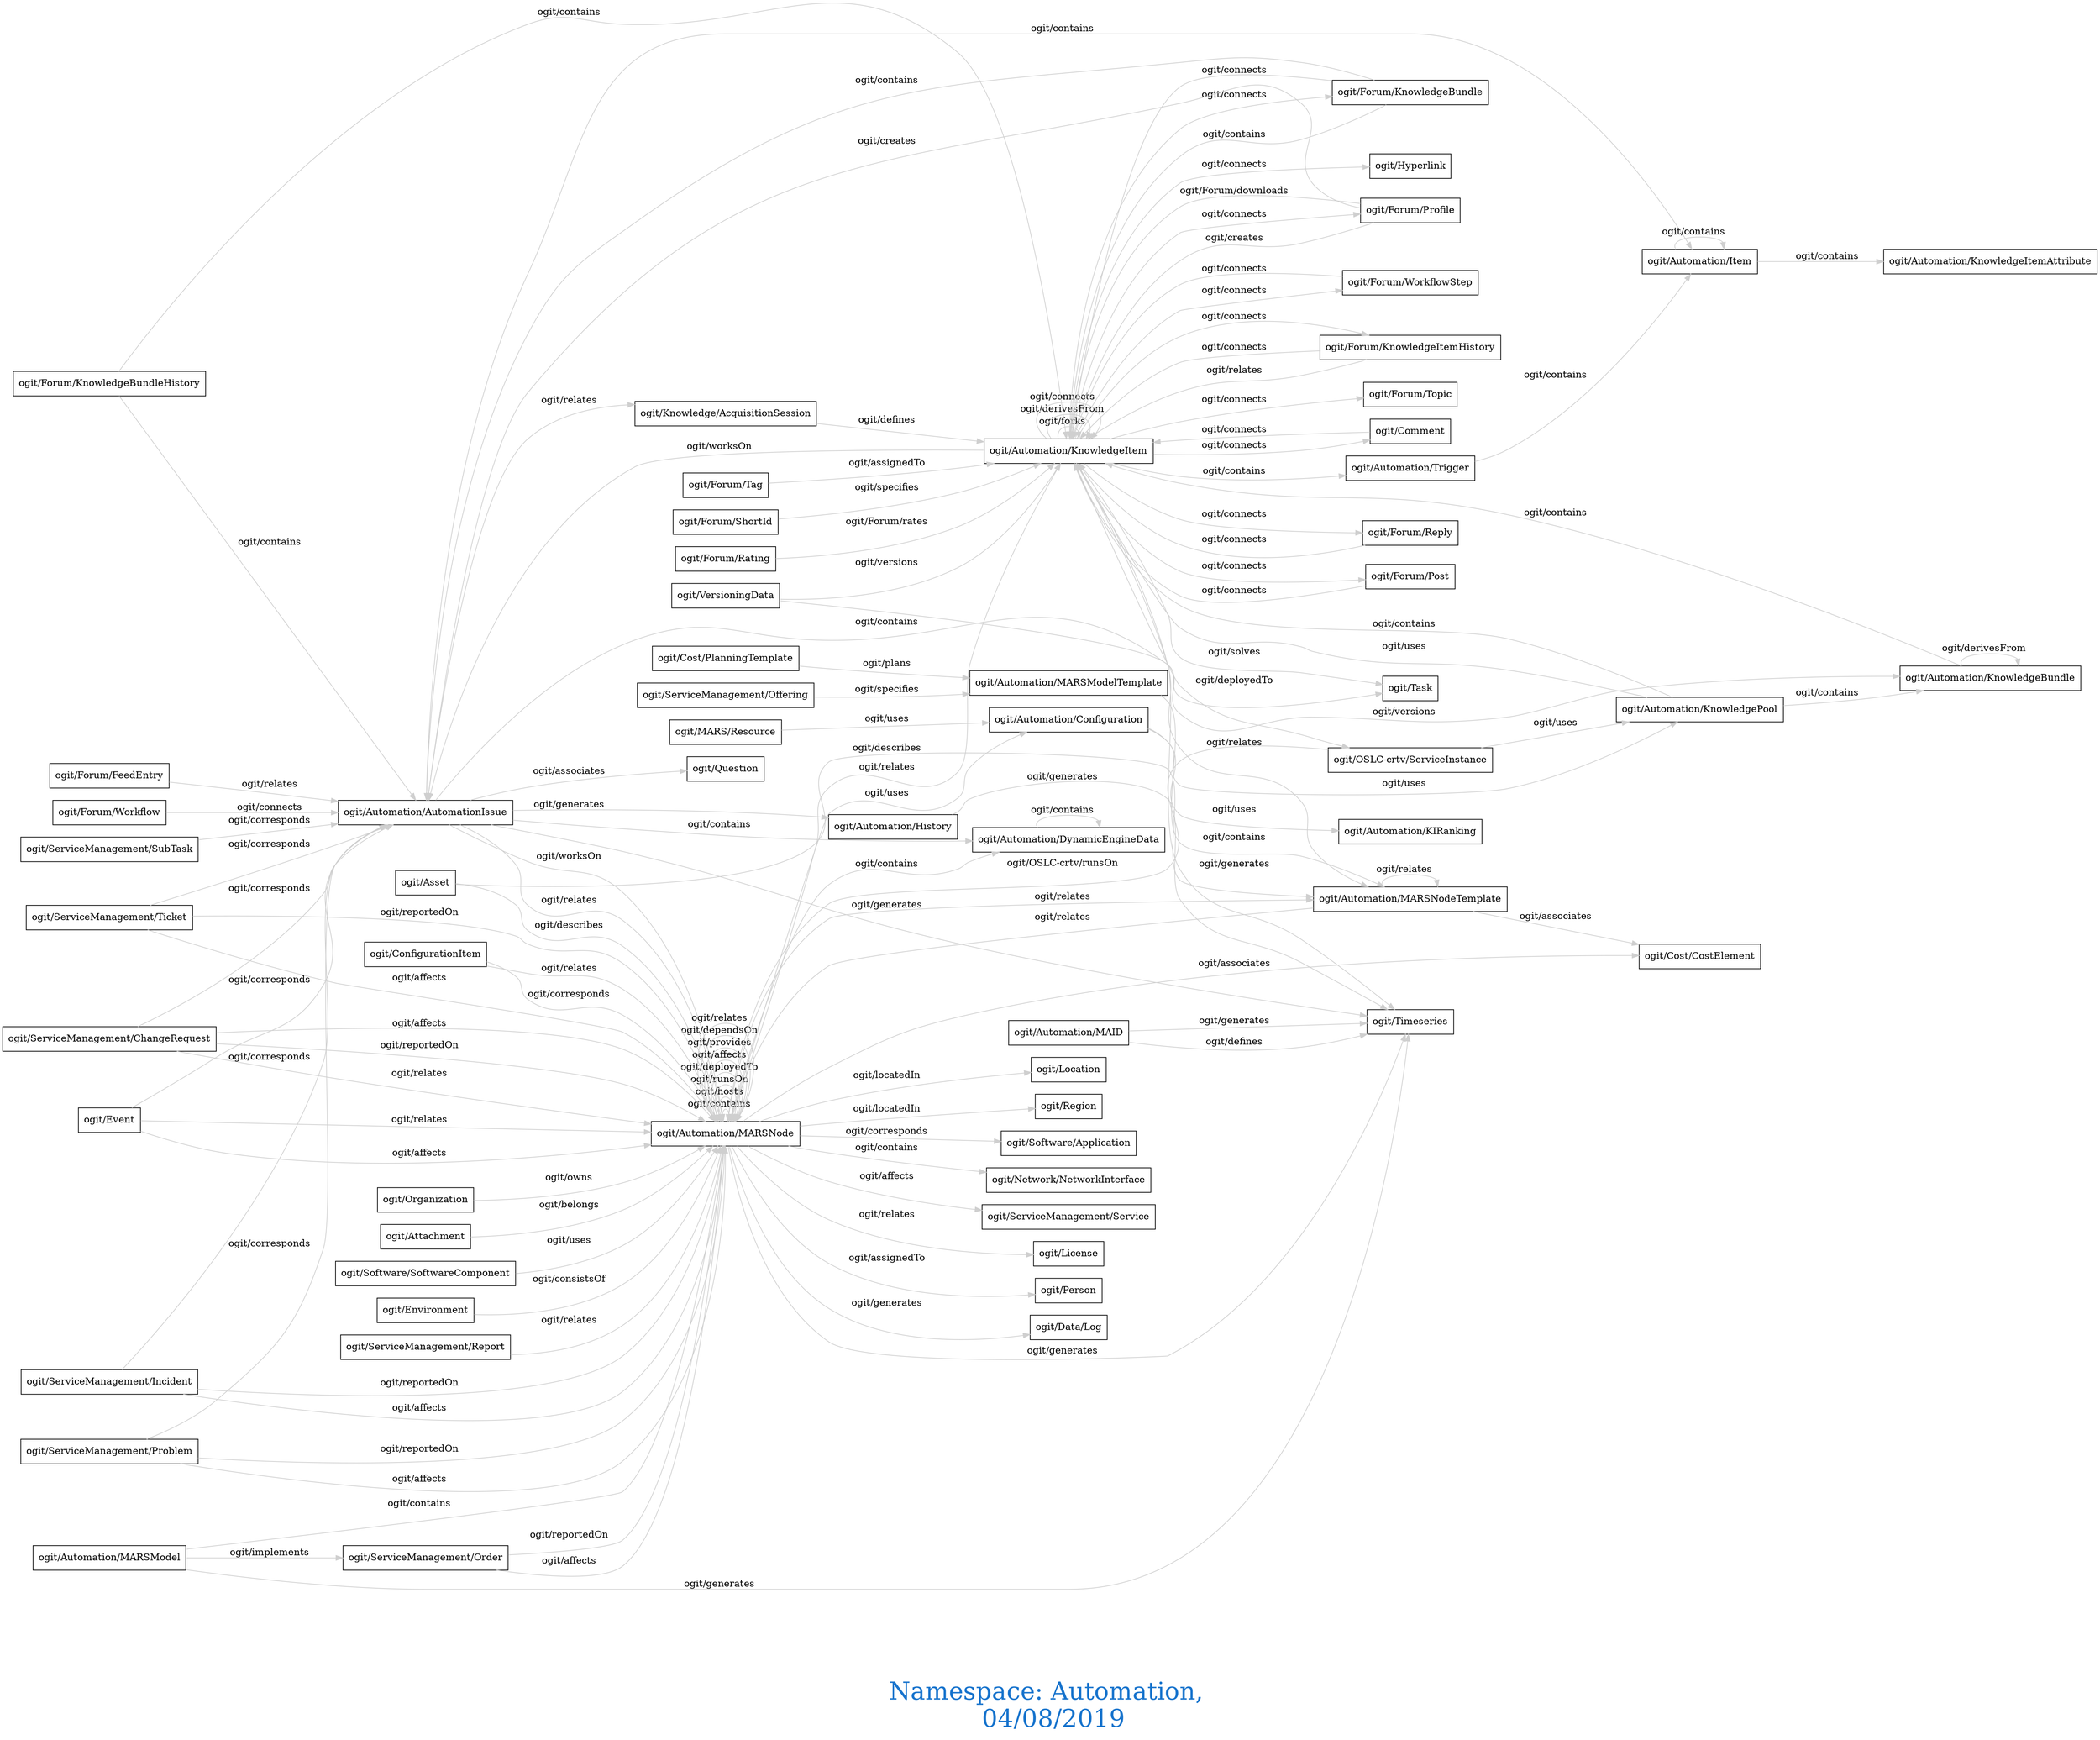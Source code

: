 digraph OGIT_ontology {
 graph [ rankdir= LR,fontsize = 36,
fontcolor= dodgerblue3,label = "\n\n\nNamespace: Automation, \n 04/08/2019"];
node[shape=polygon];
edge [  color="gray81"];

   "ogit/Automation/AutomationIssue" -> "ogit/Task" [label="ogit/contains    "];
   "ogit/Automation/AutomationIssue" -> "ogit/Automation/DynamicEngineData" [label="ogit/contains    "];
   "ogit/Automation/AutomationIssue" -> "ogit/Automation/Item" [label="ogit/contains    "];
   "ogit/Automation/DynamicEngineData" -> "ogit/Automation/DynamicEngineData" [label="ogit/contains    "];
   "ogit/Automation/Item" -> "ogit/Automation/KnowledgeItemAttribute" [label="ogit/contains    "];
   "ogit/Automation/Item" -> "ogit/Automation/Item" [label="ogit/contains    "];
   "ogit/Automation/KnowledgeBundle" -> "ogit/Automation/KnowledgeItem" [label="ogit/contains    "];
   "ogit/Automation/KnowledgeItem" -> "ogit/Automation/Trigger" [label="ogit/contains    "];
   "ogit/Automation/KnowledgePool" -> "ogit/Automation/KnowledgeBundle" [label="ogit/contains    "];
   "ogit/Automation/KnowledgePool" -> "ogit/Automation/KnowledgeItem" [label="ogit/contains    "];
   "ogit/Automation/MARSModel" -> "ogit/Automation/MARSNode" [label="ogit/contains    "];
   "ogit/Automation/MARSModelTemplate" -> "ogit/Automation/MARSNodeTemplate" [label="ogit/contains    "];
   "ogit/Automation/MARSNode" -> "ogit/Network/NetworkInterface" [label="ogit/contains    "];
   "ogit/Automation/MARSNode" -> "ogit/Automation/MARSNode" [label="ogit/contains    "];
   "ogit/Automation/MARSNode" -> "ogit/Automation/DynamicEngineData" [label="ogit/contains    "];
   "ogit/Automation/Trigger" -> "ogit/Automation/Item" [label="ogit/contains    "];
   "ogit/Forum/KnowledgeBundle" -> "ogit/Automation/AutomationIssue" [label="ogit/contains    "];
   "ogit/Forum/KnowledgeBundle" -> "ogit/Automation/KnowledgeItem" [label="ogit/contains    "];
   "ogit/Forum/KnowledgeBundleHistory" -> "ogit/Automation/AutomationIssue" [label="ogit/contains    "];
   "ogit/Forum/KnowledgeBundleHistory" -> "ogit/Automation/KnowledgeItem" [label="ogit/contains    "];
   "ogit/Automation/MAID" -> "ogit/Timeseries" [label="ogit/defines    "];
   "ogit/Knowledge/AcquisitionSession" -> "ogit/Automation/KnowledgeItem" [label="ogit/defines    "];
   "ogit/Automation/MARSNode" -> "ogit/Automation/MARSNode" [label="ogit/hosts    "];
   "ogit/Automation/MARSNode" -> "ogit/Automation/MARSNode" [label="ogit/runsOn    "];
   "ogit/Automation/AutomationIssue" -> "ogit/Automation/MARSNode" [label="ogit/worksOn    "];
   "ogit/Automation/KnowledgeItem" -> "ogit/Automation/AutomationIssue" [label="ogit/worksOn    "];
   "ogit/Automation/MARSNode" -> "ogit/Person" [label="ogit/assignedTo    "];
   "ogit/Forum/Tag" -> "ogit/Automation/KnowledgeItem" [label="ogit/assignedTo    "];
   "ogit/Automation/AutomationIssue" -> "ogit/Timeseries" [label="ogit/generates    "];
   "ogit/Automation/AutomationIssue" -> "ogit/Automation/History" [label="ogit/generates    "];
   "ogit/Automation/History" -> "ogit/Timeseries" [label="ogit/generates    "];
   "ogit/Automation/KnowledgeItem" -> "ogit/Timeseries" [label="ogit/generates    "];
   "ogit/Automation/MAID" -> "ogit/Timeseries" [label="ogit/generates    "];
   "ogit/Automation/MARSModel" -> "ogit/Timeseries" [label="ogit/generates    "];
   "ogit/Automation/MARSNode" -> "ogit/Data/Log" [label="ogit/generates    "];
   "ogit/Automation/MARSNode" -> "ogit/Timeseries" [label="ogit/generates    "];
   "ogit/Forum/ShortId" -> "ogit/Automation/KnowledgeItem" [label="ogit/specifies    "];
   "ogit/ServiceManagement/Offering" -> "ogit/Automation/MARSModelTemplate" [label="ogit/specifies    "];
   "ogit/Automation/KnowledgeItem" -> "ogit/Task" [label="ogit/solves    "];
   "ogit/Automation/KnowledgeItem" -> "ogit/Automation/KnowledgeItem" [label="ogit/forks    "];
   "ogit/Automation/KnowledgeBundle" -> "ogit/Automation/KnowledgeBundle" [label="ogit/derivesFrom    "];
   "ogit/Automation/KnowledgeItem" -> "ogit/Automation/KnowledgeItem" [label="ogit/derivesFrom    "];
   "ogit/Asset" -> "ogit/Automation/MARSNodeTemplate" [label="ogit/describes    "];
   "ogit/Asset" -> "ogit/Automation/MARSNode" [label="ogit/describes    "];
   "ogit/Forum/Profile" -> "ogit/Automation/AutomationIssue" [label="ogit/creates    "];
   "ogit/Forum/Profile" -> "ogit/Automation/KnowledgeItem" [label="ogit/creates    "];
   "ogit/Automation/AutomationIssue" -> "ogit/Question" [label="ogit/associates    "];
   "ogit/Automation/MARSNode" -> "ogit/Cost/CostElement" [label="ogit/associates    "];
   "ogit/Automation/MARSNodeTemplate" -> "ogit/Cost/CostElement" [label="ogit/associates    "];
   "ogit/Automation/KnowledgeItem" -> "ogit/Forum/WorkflowStep" [label="ogit/connects    "];
   "ogit/Automation/KnowledgeItem" -> "ogit/Forum/KnowledgeItemHistory" [label="ogit/connects    "];
   "ogit/Automation/KnowledgeItem" -> "ogit/Forum/Profile" [label="ogit/connects    "];
   "ogit/Automation/KnowledgeItem" -> "ogit/Forum/Topic" [label="ogit/connects    "];
   "ogit/Automation/KnowledgeItem" -> "ogit/Comment" [label="ogit/connects    "];
   "ogit/Automation/KnowledgeItem" -> "ogit/Forum/Reply" [label="ogit/connects    "];
   "ogit/Automation/KnowledgeItem" -> "ogit/Forum/KnowledgeBundle" [label="ogit/connects    "];
   "ogit/Automation/KnowledgeItem" -> "ogit/Automation/KnowledgeItem" [label="ogit/connects    "];
   "ogit/Automation/KnowledgeItem" -> "ogit/Forum/Post" [label="ogit/connects    "];
   "ogit/Automation/KnowledgeItem" -> "ogit/Hyperlink" [label="ogit/connects    "];
   "ogit/Forum/KnowledgeBundle" -> "ogit/Automation/KnowledgeItem" [label="ogit/connects    "];
   "ogit/Forum/KnowledgeItemHistory" -> "ogit/Automation/KnowledgeItem" [label="ogit/connects    "];
   "ogit/Forum/Post" -> "ogit/Automation/KnowledgeItem" [label="ogit/connects    "];
   "ogit/Forum/Reply" -> "ogit/Automation/KnowledgeItem" [label="ogit/connects    "];
   "ogit/Forum/Workflow" -> "ogit/Automation/AutomationIssue" [label="ogit/connects    "];
   "ogit/Forum/WorkflowStep" -> "ogit/Automation/KnowledgeItem" [label="ogit/connects    "];
   "ogit/Comment" -> "ogit/Automation/KnowledgeItem" [label="ogit/connects    "];
   "ogit/Automation/KnowledgeItem" -> "ogit/OSLC-crtv/ServiceInstance" [label="ogit/deployedTo    "];
   "ogit/Automation/MARSNode" -> "ogit/Automation/MARSNode" [label="ogit/deployedTo    "];
   "ogit/Automation/MARSNode" -> "ogit/Location" [label="ogit/locatedIn    "];
   "ogit/Automation/MARSNode" -> "ogit/Region" [label="ogit/locatedIn    "];
   "ogit/VersioningData" -> "ogit/Automation/KnowledgeBundle" [label="ogit/versions    "];
   "ogit/VersioningData" -> "ogit/Automation/KnowledgeItem" [label="ogit/versions    "];
   "ogit/Automation/MARSNode" -> "ogit/Software/Application" [label="ogit/corresponds    "];
   "ogit/ServiceManagement/ChangeRequest" -> "ogit/Automation/AutomationIssue" [label="ogit/corresponds    "];
   "ogit/ServiceManagement/Incident" -> "ogit/Automation/AutomationIssue" [label="ogit/corresponds    "];
   "ogit/ServiceManagement/Problem" -> "ogit/Automation/AutomationIssue" [label="ogit/corresponds    "];
   "ogit/ServiceManagement/SubTask" -> "ogit/Automation/AutomationIssue" [label="ogit/corresponds    "];
   "ogit/ServiceManagement/Ticket" -> "ogit/Automation/AutomationIssue" [label="ogit/corresponds    "];
   "ogit/ConfigurationItem" -> "ogit/Automation/MARSNode" [label="ogit/corresponds    "];
   "ogit/Event" -> "ogit/Automation/AutomationIssue" [label="ogit/corresponds    "];
   "ogit/Forum/Rating" -> "ogit/Automation/KnowledgeItem" [label="ogit/Forum/rates    "];
   "ogit/Automation/MARSNode" -> "ogit/ServiceManagement/Service" [label="ogit/affects    "];
   "ogit/Automation/MARSNode" -> "ogit/Automation/MARSNode" [label="ogit/affects    "];
   "ogit/ServiceManagement/ChangeRequest" -> "ogit/Automation/MARSNode" [label="ogit/affects    "];
   "ogit/ServiceManagement/Incident" -> "ogit/Automation/MARSNode" [label="ogit/affects    "];
   "ogit/ServiceManagement/Order" -> "ogit/Automation/MARSNode" [label="ogit/affects    "];
   "ogit/ServiceManagement/Problem" -> "ogit/Automation/MARSNode" [label="ogit/affects    "];
   "ogit/ServiceManagement/Ticket" -> "ogit/Automation/MARSNode" [label="ogit/affects    "];
   "ogit/Event" -> "ogit/Automation/MARSNode" [label="ogit/affects    "];
   "ogit/OSLC-crtv/ServiceInstance" -> "ogit/Automation/MARSNode" [label="ogit/OSLC-crtv/runsOn    "];
   "ogit/Automation/MARSModel" -> "ogit/ServiceManagement/Order" [label="ogit/implements    "];
   "ogit/Automation/MARSNode" -> "ogit/Automation/MARSNode" [label="ogit/provides    "];
   "ogit/Organization" -> "ogit/Automation/MARSNode" [label="ogit/owns    "];
   "ogit/Automation/MARSNode" -> "ogit/Automation/MARSNode" [label="ogit/dependsOn    "];
   "ogit/Attachment" -> "ogit/Automation/MARSNode" [label="ogit/belongs    "];
   "ogit/Automation/Configuration" -> "ogit/Automation/KIRanking" [label="ogit/uses    "];
   "ogit/Automation/Configuration" -> "ogit/Automation/KnowledgePool" [label="ogit/uses    "];
   "ogit/Automation/KnowledgePool" -> "ogit/Automation/KnowledgeItem" [label="ogit/uses    "];
   "ogit/Automation/MARSNode" -> "ogit/Automation/Configuration" [label="ogit/uses    "];
   "ogit/MARS/Resource" -> "ogit/Automation/Configuration" [label="ogit/uses    "];
   "ogit/OSLC-crtv/ServiceInstance" -> "ogit/Automation/KnowledgePool" [label="ogit/uses    "];
   "ogit/Software/SoftwareComponent" -> "ogit/Automation/MARSNode" [label="ogit/uses    "];
   "ogit/Cost/PlanningTemplate" -> "ogit/Automation/MARSModelTemplate" [label="ogit/plans    "];
   "ogit/ServiceManagement/ChangeRequest" -> "ogit/Automation/MARSNode" [label="ogit/reportedOn    "];
   "ogit/ServiceManagement/Incident" -> "ogit/Automation/MARSNode" [label="ogit/reportedOn    "];
   "ogit/ServiceManagement/Order" -> "ogit/Automation/MARSNode" [label="ogit/reportedOn    "];
   "ogit/ServiceManagement/Problem" -> "ogit/Automation/MARSNode" [label="ogit/reportedOn    "];
   "ogit/ServiceManagement/Ticket" -> "ogit/Automation/MARSNode" [label="ogit/reportedOn    "];
   "ogit/Forum/Profile" -> "ogit/Automation/KnowledgeItem" [label="ogit/Forum/downloads    "];
   "ogit/Environment" -> "ogit/Automation/MARSNode" [label="ogit/consistsOf    "];
   "ogit/Automation/AutomationIssue" -> "ogit/Knowledge/AcquisitionSession" [label="ogit/relates    "];
   "ogit/Automation/AutomationIssue" -> "ogit/Automation/MARSNode" [label="ogit/relates    "];
   "ogit/Automation/KnowledgeItem" -> "ogit/Automation/MARSNodeTemplate" [label="ogit/relates    "];
   "ogit/Automation/MARSNode" -> "ogit/Automation/MARSNodeTemplate" [label="ogit/relates    "];
   "ogit/Automation/MARSNode" -> "ogit/Automation/MARSNode" [label="ogit/relates    "];
   "ogit/Automation/MARSNode" -> "ogit/License" [label="ogit/relates    "];
   "ogit/Automation/MARSNode" -> "ogit/Automation/KnowledgeItem" [label="ogit/relates    "];
   "ogit/Automation/MARSNodeTemplate" -> "ogit/Automation/MARSNodeTemplate" [label="ogit/relates    "];
   "ogit/Automation/MARSNodeTemplate" -> "ogit/Automation/MARSNode" [label="ogit/relates    "];
   "ogit/Forum/FeedEntry" -> "ogit/Automation/AutomationIssue" [label="ogit/relates    "];
   "ogit/Forum/KnowledgeItemHistory" -> "ogit/Automation/KnowledgeItem" [label="ogit/relates    "];
   "ogit/ServiceManagement/ChangeRequest" -> "ogit/Automation/MARSNode" [label="ogit/relates    "];
   "ogit/ServiceManagement/Report" -> "ogit/Automation/MARSNode" [label="ogit/relates    "];
   "ogit/ConfigurationItem" -> "ogit/Automation/MARSNode" [label="ogit/relates    "];
   "ogit/Event" -> "ogit/Automation/MARSNode" [label="ogit/relates    "];
}
